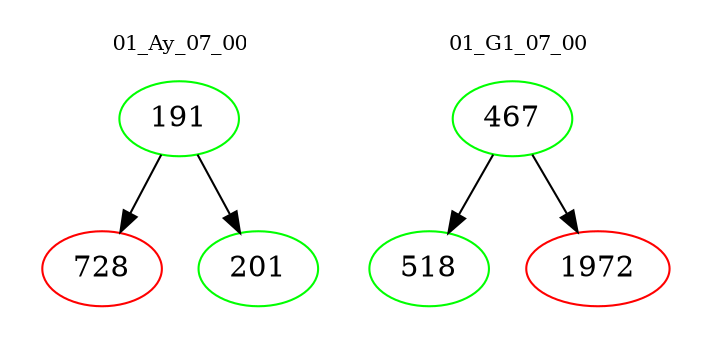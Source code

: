digraph{
subgraph cluster_0 {
color = white
label = "01_Ay_07_00";
fontsize=10;
T0_191 [label="191", color="green"]
T0_191 -> T0_728 [color="black"]
T0_728 [label="728", color="red"]
T0_191 -> T0_201 [color="black"]
T0_201 [label="201", color="green"]
}
subgraph cluster_1 {
color = white
label = "01_G1_07_00";
fontsize=10;
T1_467 [label="467", color="green"]
T1_467 -> T1_518 [color="black"]
T1_518 [label="518", color="green"]
T1_467 -> T1_1972 [color="black"]
T1_1972 [label="1972", color="red"]
}
}
